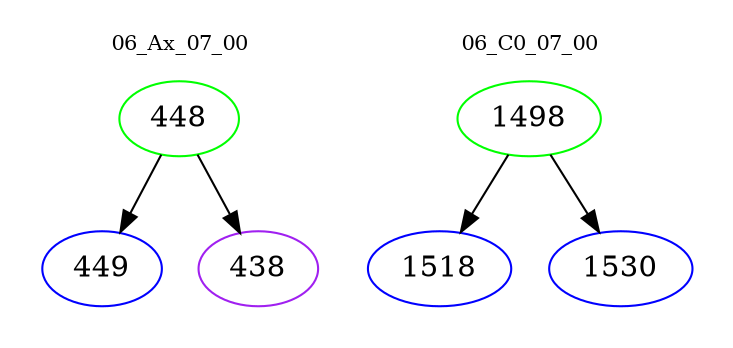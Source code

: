 digraph{
subgraph cluster_0 {
color = white
label = "06_Ax_07_00";
fontsize=10;
T0_448 [label="448", color="green"]
T0_448 -> T0_449 [color="black"]
T0_449 [label="449", color="blue"]
T0_448 -> T0_438 [color="black"]
T0_438 [label="438", color="purple"]
}
subgraph cluster_1 {
color = white
label = "06_C0_07_00";
fontsize=10;
T1_1498 [label="1498", color="green"]
T1_1498 -> T1_1518 [color="black"]
T1_1518 [label="1518", color="blue"]
T1_1498 -> T1_1530 [color="black"]
T1_1530 [label="1530", color="blue"]
}
}
